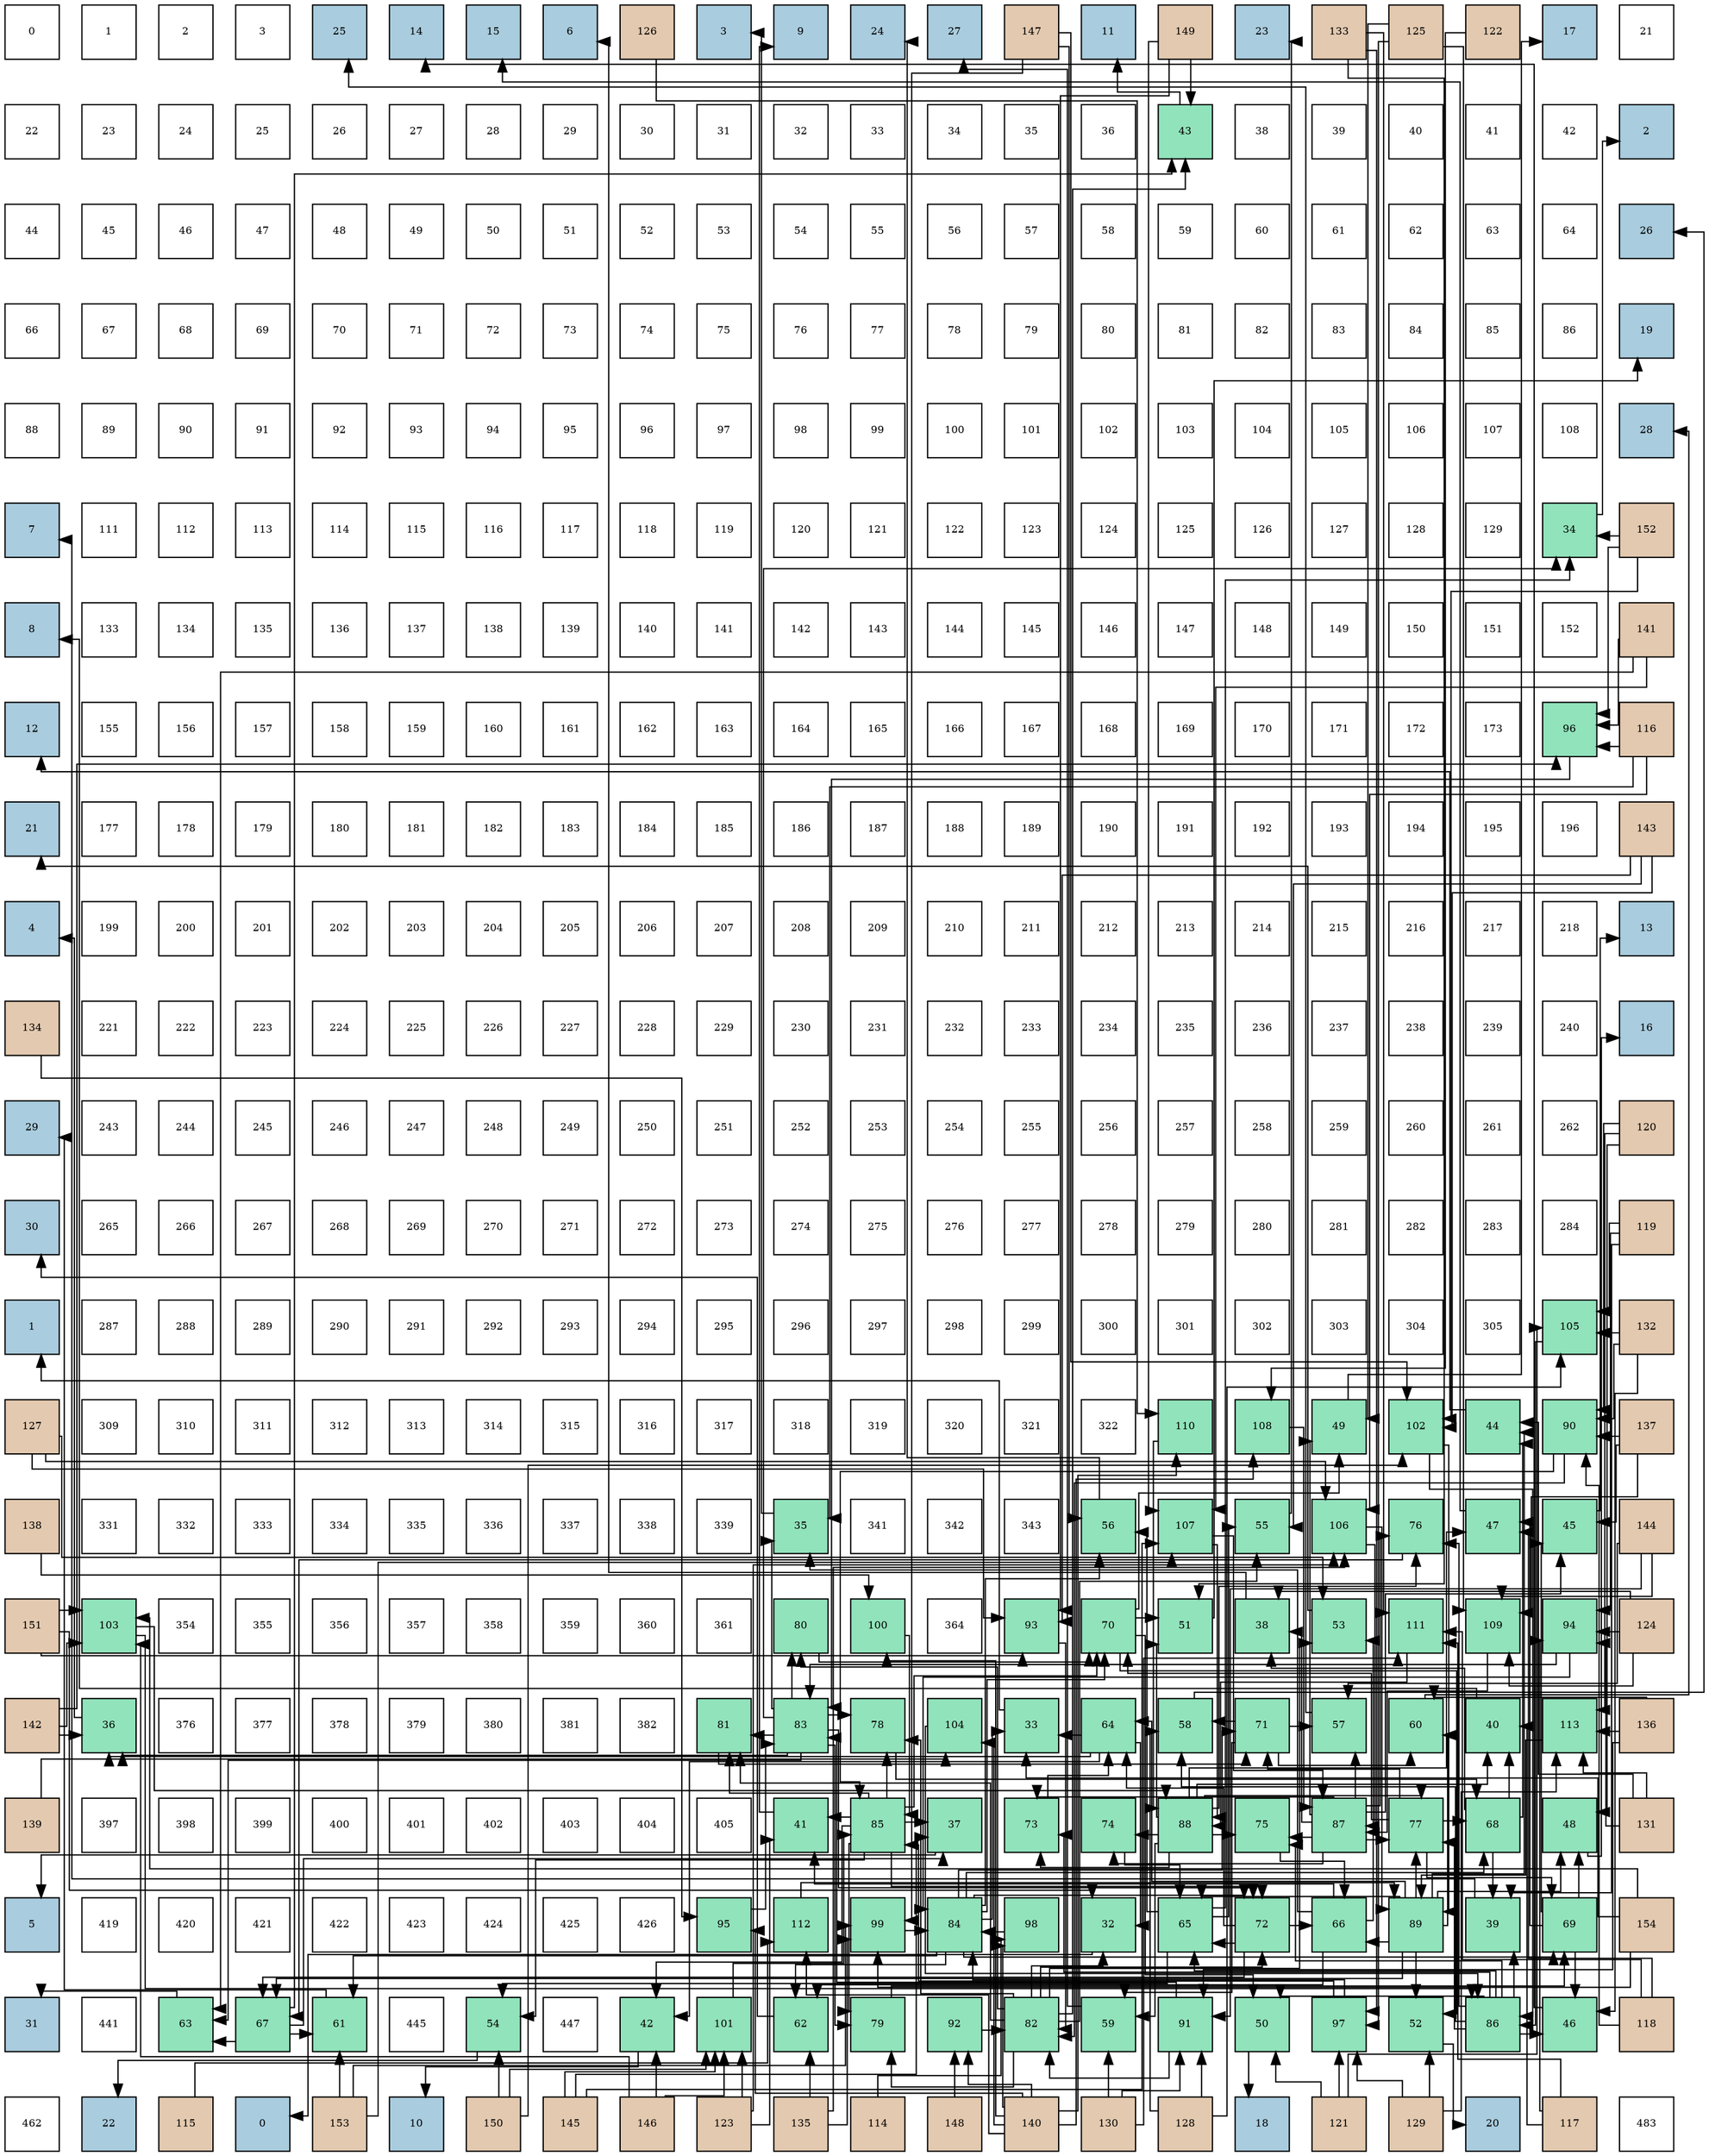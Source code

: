 digraph layout{
 rankdir=TB;
 splines=ortho;
 node [style=filled shape=square fixedsize=true width=0.6];
0[label="0", fontsize=8, fillcolor="#ffffff"];
1[label="1", fontsize=8, fillcolor="#ffffff"];
2[label="2", fontsize=8, fillcolor="#ffffff"];
3[label="3", fontsize=8, fillcolor="#ffffff"];
4[label="25", fontsize=8, fillcolor="#a9ccde"];
5[label="14", fontsize=8, fillcolor="#a9ccde"];
6[label="15", fontsize=8, fillcolor="#a9ccde"];
7[label="6", fontsize=8, fillcolor="#a9ccde"];
8[label="126", fontsize=8, fillcolor="#e3c9af"];
9[label="3", fontsize=8, fillcolor="#a9ccde"];
10[label="9", fontsize=8, fillcolor="#a9ccde"];
11[label="24", fontsize=8, fillcolor="#a9ccde"];
12[label="27", fontsize=8, fillcolor="#a9ccde"];
13[label="147", fontsize=8, fillcolor="#e3c9af"];
14[label="11", fontsize=8, fillcolor="#a9ccde"];
15[label="149", fontsize=8, fillcolor="#e3c9af"];
16[label="23", fontsize=8, fillcolor="#a9ccde"];
17[label="133", fontsize=8, fillcolor="#e3c9af"];
18[label="125", fontsize=8, fillcolor="#e3c9af"];
19[label="122", fontsize=8, fillcolor="#e3c9af"];
20[label="17", fontsize=8, fillcolor="#a9ccde"];
21[label="21", fontsize=8, fillcolor="#ffffff"];
22[label="22", fontsize=8, fillcolor="#ffffff"];
23[label="23", fontsize=8, fillcolor="#ffffff"];
24[label="24", fontsize=8, fillcolor="#ffffff"];
25[label="25", fontsize=8, fillcolor="#ffffff"];
26[label="26", fontsize=8, fillcolor="#ffffff"];
27[label="27", fontsize=8, fillcolor="#ffffff"];
28[label="28", fontsize=8, fillcolor="#ffffff"];
29[label="29", fontsize=8, fillcolor="#ffffff"];
30[label="30", fontsize=8, fillcolor="#ffffff"];
31[label="31", fontsize=8, fillcolor="#ffffff"];
32[label="32", fontsize=8, fillcolor="#ffffff"];
33[label="33", fontsize=8, fillcolor="#ffffff"];
34[label="34", fontsize=8, fillcolor="#ffffff"];
35[label="35", fontsize=8, fillcolor="#ffffff"];
36[label="36", fontsize=8, fillcolor="#ffffff"];
37[label="43", fontsize=8, fillcolor="#91e3bb"];
38[label="38", fontsize=8, fillcolor="#ffffff"];
39[label="39", fontsize=8, fillcolor="#ffffff"];
40[label="40", fontsize=8, fillcolor="#ffffff"];
41[label="41", fontsize=8, fillcolor="#ffffff"];
42[label="42", fontsize=8, fillcolor="#ffffff"];
43[label="2", fontsize=8, fillcolor="#a9ccde"];
44[label="44", fontsize=8, fillcolor="#ffffff"];
45[label="45", fontsize=8, fillcolor="#ffffff"];
46[label="46", fontsize=8, fillcolor="#ffffff"];
47[label="47", fontsize=8, fillcolor="#ffffff"];
48[label="48", fontsize=8, fillcolor="#ffffff"];
49[label="49", fontsize=8, fillcolor="#ffffff"];
50[label="50", fontsize=8, fillcolor="#ffffff"];
51[label="51", fontsize=8, fillcolor="#ffffff"];
52[label="52", fontsize=8, fillcolor="#ffffff"];
53[label="53", fontsize=8, fillcolor="#ffffff"];
54[label="54", fontsize=8, fillcolor="#ffffff"];
55[label="55", fontsize=8, fillcolor="#ffffff"];
56[label="56", fontsize=8, fillcolor="#ffffff"];
57[label="57", fontsize=8, fillcolor="#ffffff"];
58[label="58", fontsize=8, fillcolor="#ffffff"];
59[label="59", fontsize=8, fillcolor="#ffffff"];
60[label="60", fontsize=8, fillcolor="#ffffff"];
61[label="61", fontsize=8, fillcolor="#ffffff"];
62[label="62", fontsize=8, fillcolor="#ffffff"];
63[label="63", fontsize=8, fillcolor="#ffffff"];
64[label="64", fontsize=8, fillcolor="#ffffff"];
65[label="26", fontsize=8, fillcolor="#a9ccde"];
66[label="66", fontsize=8, fillcolor="#ffffff"];
67[label="67", fontsize=8, fillcolor="#ffffff"];
68[label="68", fontsize=8, fillcolor="#ffffff"];
69[label="69", fontsize=8, fillcolor="#ffffff"];
70[label="70", fontsize=8, fillcolor="#ffffff"];
71[label="71", fontsize=8, fillcolor="#ffffff"];
72[label="72", fontsize=8, fillcolor="#ffffff"];
73[label="73", fontsize=8, fillcolor="#ffffff"];
74[label="74", fontsize=8, fillcolor="#ffffff"];
75[label="75", fontsize=8, fillcolor="#ffffff"];
76[label="76", fontsize=8, fillcolor="#ffffff"];
77[label="77", fontsize=8, fillcolor="#ffffff"];
78[label="78", fontsize=8, fillcolor="#ffffff"];
79[label="79", fontsize=8, fillcolor="#ffffff"];
80[label="80", fontsize=8, fillcolor="#ffffff"];
81[label="81", fontsize=8, fillcolor="#ffffff"];
82[label="82", fontsize=8, fillcolor="#ffffff"];
83[label="83", fontsize=8, fillcolor="#ffffff"];
84[label="84", fontsize=8, fillcolor="#ffffff"];
85[label="85", fontsize=8, fillcolor="#ffffff"];
86[label="86", fontsize=8, fillcolor="#ffffff"];
87[label="19", fontsize=8, fillcolor="#a9ccde"];
88[label="88", fontsize=8, fillcolor="#ffffff"];
89[label="89", fontsize=8, fillcolor="#ffffff"];
90[label="90", fontsize=8, fillcolor="#ffffff"];
91[label="91", fontsize=8, fillcolor="#ffffff"];
92[label="92", fontsize=8, fillcolor="#ffffff"];
93[label="93", fontsize=8, fillcolor="#ffffff"];
94[label="94", fontsize=8, fillcolor="#ffffff"];
95[label="95", fontsize=8, fillcolor="#ffffff"];
96[label="96", fontsize=8, fillcolor="#ffffff"];
97[label="97", fontsize=8, fillcolor="#ffffff"];
98[label="98", fontsize=8, fillcolor="#ffffff"];
99[label="99", fontsize=8, fillcolor="#ffffff"];
100[label="100", fontsize=8, fillcolor="#ffffff"];
101[label="101", fontsize=8, fillcolor="#ffffff"];
102[label="102", fontsize=8, fillcolor="#ffffff"];
103[label="103", fontsize=8, fillcolor="#ffffff"];
104[label="104", fontsize=8, fillcolor="#ffffff"];
105[label="105", fontsize=8, fillcolor="#ffffff"];
106[label="106", fontsize=8, fillcolor="#ffffff"];
107[label="107", fontsize=8, fillcolor="#ffffff"];
108[label="108", fontsize=8, fillcolor="#ffffff"];
109[label="28", fontsize=8, fillcolor="#a9ccde"];
110[label="7", fontsize=8, fillcolor="#a9ccde"];
111[label="111", fontsize=8, fillcolor="#ffffff"];
112[label="112", fontsize=8, fillcolor="#ffffff"];
113[label="113", fontsize=8, fillcolor="#ffffff"];
114[label="114", fontsize=8, fillcolor="#ffffff"];
115[label="115", fontsize=8, fillcolor="#ffffff"];
116[label="116", fontsize=8, fillcolor="#ffffff"];
117[label="117", fontsize=8, fillcolor="#ffffff"];
118[label="118", fontsize=8, fillcolor="#ffffff"];
119[label="119", fontsize=8, fillcolor="#ffffff"];
120[label="120", fontsize=8, fillcolor="#ffffff"];
121[label="121", fontsize=8, fillcolor="#ffffff"];
122[label="122", fontsize=8, fillcolor="#ffffff"];
123[label="123", fontsize=8, fillcolor="#ffffff"];
124[label="124", fontsize=8, fillcolor="#ffffff"];
125[label="125", fontsize=8, fillcolor="#ffffff"];
126[label="126", fontsize=8, fillcolor="#ffffff"];
127[label="127", fontsize=8, fillcolor="#ffffff"];
128[label="128", fontsize=8, fillcolor="#ffffff"];
129[label="129", fontsize=8, fillcolor="#ffffff"];
130[label="34", fontsize=8, fillcolor="#91e3bb"];
131[label="152", fontsize=8, fillcolor="#e3c9af"];
132[label="8", fontsize=8, fillcolor="#a9ccde"];
133[label="133", fontsize=8, fillcolor="#ffffff"];
134[label="134", fontsize=8, fillcolor="#ffffff"];
135[label="135", fontsize=8, fillcolor="#ffffff"];
136[label="136", fontsize=8, fillcolor="#ffffff"];
137[label="137", fontsize=8, fillcolor="#ffffff"];
138[label="138", fontsize=8, fillcolor="#ffffff"];
139[label="139", fontsize=8, fillcolor="#ffffff"];
140[label="140", fontsize=8, fillcolor="#ffffff"];
141[label="141", fontsize=8, fillcolor="#ffffff"];
142[label="142", fontsize=8, fillcolor="#ffffff"];
143[label="143", fontsize=8, fillcolor="#ffffff"];
144[label="144", fontsize=8, fillcolor="#ffffff"];
145[label="145", fontsize=8, fillcolor="#ffffff"];
146[label="146", fontsize=8, fillcolor="#ffffff"];
147[label="147", fontsize=8, fillcolor="#ffffff"];
148[label="148", fontsize=8, fillcolor="#ffffff"];
149[label="149", fontsize=8, fillcolor="#ffffff"];
150[label="150", fontsize=8, fillcolor="#ffffff"];
151[label="151", fontsize=8, fillcolor="#ffffff"];
152[label="152", fontsize=8, fillcolor="#ffffff"];
153[label="141", fontsize=8, fillcolor="#e3c9af"];
154[label="12", fontsize=8, fillcolor="#a9ccde"];
155[label="155", fontsize=8, fillcolor="#ffffff"];
156[label="156", fontsize=8, fillcolor="#ffffff"];
157[label="157", fontsize=8, fillcolor="#ffffff"];
158[label="158", fontsize=8, fillcolor="#ffffff"];
159[label="159", fontsize=8, fillcolor="#ffffff"];
160[label="160", fontsize=8, fillcolor="#ffffff"];
161[label="161", fontsize=8, fillcolor="#ffffff"];
162[label="162", fontsize=8, fillcolor="#ffffff"];
163[label="163", fontsize=8, fillcolor="#ffffff"];
164[label="164", fontsize=8, fillcolor="#ffffff"];
165[label="165", fontsize=8, fillcolor="#ffffff"];
166[label="166", fontsize=8, fillcolor="#ffffff"];
167[label="167", fontsize=8, fillcolor="#ffffff"];
168[label="168", fontsize=8, fillcolor="#ffffff"];
169[label="169", fontsize=8, fillcolor="#ffffff"];
170[label="170", fontsize=8, fillcolor="#ffffff"];
171[label="171", fontsize=8, fillcolor="#ffffff"];
172[label="172", fontsize=8, fillcolor="#ffffff"];
173[label="173", fontsize=8, fillcolor="#ffffff"];
174[label="96", fontsize=8, fillcolor="#91e3bb"];
175[label="116", fontsize=8, fillcolor="#e3c9af"];
176[label="21", fontsize=8, fillcolor="#a9ccde"];
177[label="177", fontsize=8, fillcolor="#ffffff"];
178[label="178", fontsize=8, fillcolor="#ffffff"];
179[label="179", fontsize=8, fillcolor="#ffffff"];
180[label="180", fontsize=8, fillcolor="#ffffff"];
181[label="181", fontsize=8, fillcolor="#ffffff"];
182[label="182", fontsize=8, fillcolor="#ffffff"];
183[label="183", fontsize=8, fillcolor="#ffffff"];
184[label="184", fontsize=8, fillcolor="#ffffff"];
185[label="185", fontsize=8, fillcolor="#ffffff"];
186[label="186", fontsize=8, fillcolor="#ffffff"];
187[label="187", fontsize=8, fillcolor="#ffffff"];
188[label="188", fontsize=8, fillcolor="#ffffff"];
189[label="189", fontsize=8, fillcolor="#ffffff"];
190[label="190", fontsize=8, fillcolor="#ffffff"];
191[label="191", fontsize=8, fillcolor="#ffffff"];
192[label="192", fontsize=8, fillcolor="#ffffff"];
193[label="193", fontsize=8, fillcolor="#ffffff"];
194[label="194", fontsize=8, fillcolor="#ffffff"];
195[label="195", fontsize=8, fillcolor="#ffffff"];
196[label="196", fontsize=8, fillcolor="#ffffff"];
197[label="143", fontsize=8, fillcolor="#e3c9af"];
198[label="4", fontsize=8, fillcolor="#a9ccde"];
199[label="199", fontsize=8, fillcolor="#ffffff"];
200[label="200", fontsize=8, fillcolor="#ffffff"];
201[label="201", fontsize=8, fillcolor="#ffffff"];
202[label="202", fontsize=8, fillcolor="#ffffff"];
203[label="203", fontsize=8, fillcolor="#ffffff"];
204[label="204", fontsize=8, fillcolor="#ffffff"];
205[label="205", fontsize=8, fillcolor="#ffffff"];
206[label="206", fontsize=8, fillcolor="#ffffff"];
207[label="207", fontsize=8, fillcolor="#ffffff"];
208[label="208", fontsize=8, fillcolor="#ffffff"];
209[label="209", fontsize=8, fillcolor="#ffffff"];
210[label="210", fontsize=8, fillcolor="#ffffff"];
211[label="211", fontsize=8, fillcolor="#ffffff"];
212[label="212", fontsize=8, fillcolor="#ffffff"];
213[label="213", fontsize=8, fillcolor="#ffffff"];
214[label="214", fontsize=8, fillcolor="#ffffff"];
215[label="215", fontsize=8, fillcolor="#ffffff"];
216[label="216", fontsize=8, fillcolor="#ffffff"];
217[label="217", fontsize=8, fillcolor="#ffffff"];
218[label="218", fontsize=8, fillcolor="#ffffff"];
219[label="13", fontsize=8, fillcolor="#a9ccde"];
220[label="134", fontsize=8, fillcolor="#e3c9af"];
221[label="221", fontsize=8, fillcolor="#ffffff"];
222[label="222", fontsize=8, fillcolor="#ffffff"];
223[label="223", fontsize=8, fillcolor="#ffffff"];
224[label="224", fontsize=8, fillcolor="#ffffff"];
225[label="225", fontsize=8, fillcolor="#ffffff"];
226[label="226", fontsize=8, fillcolor="#ffffff"];
227[label="227", fontsize=8, fillcolor="#ffffff"];
228[label="228", fontsize=8, fillcolor="#ffffff"];
229[label="229", fontsize=8, fillcolor="#ffffff"];
230[label="230", fontsize=8, fillcolor="#ffffff"];
231[label="231", fontsize=8, fillcolor="#ffffff"];
232[label="232", fontsize=8, fillcolor="#ffffff"];
233[label="233", fontsize=8, fillcolor="#ffffff"];
234[label="234", fontsize=8, fillcolor="#ffffff"];
235[label="235", fontsize=8, fillcolor="#ffffff"];
236[label="236", fontsize=8, fillcolor="#ffffff"];
237[label="237", fontsize=8, fillcolor="#ffffff"];
238[label="238", fontsize=8, fillcolor="#ffffff"];
239[label="239", fontsize=8, fillcolor="#ffffff"];
240[label="240", fontsize=8, fillcolor="#ffffff"];
241[label="16", fontsize=8, fillcolor="#a9ccde"];
242[label="29", fontsize=8, fillcolor="#a9ccde"];
243[label="243", fontsize=8, fillcolor="#ffffff"];
244[label="244", fontsize=8, fillcolor="#ffffff"];
245[label="245", fontsize=8, fillcolor="#ffffff"];
246[label="246", fontsize=8, fillcolor="#ffffff"];
247[label="247", fontsize=8, fillcolor="#ffffff"];
248[label="248", fontsize=8, fillcolor="#ffffff"];
249[label="249", fontsize=8, fillcolor="#ffffff"];
250[label="250", fontsize=8, fillcolor="#ffffff"];
251[label="251", fontsize=8, fillcolor="#ffffff"];
252[label="252", fontsize=8, fillcolor="#ffffff"];
253[label="253", fontsize=8, fillcolor="#ffffff"];
254[label="254", fontsize=8, fillcolor="#ffffff"];
255[label="255", fontsize=8, fillcolor="#ffffff"];
256[label="256", fontsize=8, fillcolor="#ffffff"];
257[label="257", fontsize=8, fillcolor="#ffffff"];
258[label="258", fontsize=8, fillcolor="#ffffff"];
259[label="259", fontsize=8, fillcolor="#ffffff"];
260[label="260", fontsize=8, fillcolor="#ffffff"];
261[label="261", fontsize=8, fillcolor="#ffffff"];
262[label="262", fontsize=8, fillcolor="#ffffff"];
263[label="120", fontsize=8, fillcolor="#e3c9af"];
264[label="30", fontsize=8, fillcolor="#a9ccde"];
265[label="265", fontsize=8, fillcolor="#ffffff"];
266[label="266", fontsize=8, fillcolor="#ffffff"];
267[label="267", fontsize=8, fillcolor="#ffffff"];
268[label="268", fontsize=8, fillcolor="#ffffff"];
269[label="269", fontsize=8, fillcolor="#ffffff"];
270[label="270", fontsize=8, fillcolor="#ffffff"];
271[label="271", fontsize=8, fillcolor="#ffffff"];
272[label="272", fontsize=8, fillcolor="#ffffff"];
273[label="273", fontsize=8, fillcolor="#ffffff"];
274[label="274", fontsize=8, fillcolor="#ffffff"];
275[label="275", fontsize=8, fillcolor="#ffffff"];
276[label="276", fontsize=8, fillcolor="#ffffff"];
277[label="277", fontsize=8, fillcolor="#ffffff"];
278[label="278", fontsize=8, fillcolor="#ffffff"];
279[label="279", fontsize=8, fillcolor="#ffffff"];
280[label="280", fontsize=8, fillcolor="#ffffff"];
281[label="281", fontsize=8, fillcolor="#ffffff"];
282[label="282", fontsize=8, fillcolor="#ffffff"];
283[label="283", fontsize=8, fillcolor="#ffffff"];
284[label="284", fontsize=8, fillcolor="#ffffff"];
285[label="119", fontsize=8, fillcolor="#e3c9af"];
286[label="1", fontsize=8, fillcolor="#a9ccde"];
287[label="287", fontsize=8, fillcolor="#ffffff"];
288[label="288", fontsize=8, fillcolor="#ffffff"];
289[label="289", fontsize=8, fillcolor="#ffffff"];
290[label="290", fontsize=8, fillcolor="#ffffff"];
291[label="291", fontsize=8, fillcolor="#ffffff"];
292[label="292", fontsize=8, fillcolor="#ffffff"];
293[label="293", fontsize=8, fillcolor="#ffffff"];
294[label="294", fontsize=8, fillcolor="#ffffff"];
295[label="295", fontsize=8, fillcolor="#ffffff"];
296[label="296", fontsize=8, fillcolor="#ffffff"];
297[label="297", fontsize=8, fillcolor="#ffffff"];
298[label="298", fontsize=8, fillcolor="#ffffff"];
299[label="299", fontsize=8, fillcolor="#ffffff"];
300[label="300", fontsize=8, fillcolor="#ffffff"];
301[label="301", fontsize=8, fillcolor="#ffffff"];
302[label="302", fontsize=8, fillcolor="#ffffff"];
303[label="303", fontsize=8, fillcolor="#ffffff"];
304[label="304", fontsize=8, fillcolor="#ffffff"];
305[label="305", fontsize=8, fillcolor="#ffffff"];
306[label="105", fontsize=8, fillcolor="#91e3bb"];
307[label="132", fontsize=8, fillcolor="#e3c9af"];
308[label="127", fontsize=8, fillcolor="#e3c9af"];
309[label="309", fontsize=8, fillcolor="#ffffff"];
310[label="310", fontsize=8, fillcolor="#ffffff"];
311[label="311", fontsize=8, fillcolor="#ffffff"];
312[label="312", fontsize=8, fillcolor="#ffffff"];
313[label="313", fontsize=8, fillcolor="#ffffff"];
314[label="314", fontsize=8, fillcolor="#ffffff"];
315[label="315", fontsize=8, fillcolor="#ffffff"];
316[label="316", fontsize=8, fillcolor="#ffffff"];
317[label="317", fontsize=8, fillcolor="#ffffff"];
318[label="318", fontsize=8, fillcolor="#ffffff"];
319[label="319", fontsize=8, fillcolor="#ffffff"];
320[label="320", fontsize=8, fillcolor="#ffffff"];
321[label="321", fontsize=8, fillcolor="#ffffff"];
322[label="322", fontsize=8, fillcolor="#ffffff"];
323[label="110", fontsize=8, fillcolor="#91e3bb"];
324[label="108", fontsize=8, fillcolor="#91e3bb"];
325[label="49", fontsize=8, fillcolor="#91e3bb"];
326[label="102", fontsize=8, fillcolor="#91e3bb"];
327[label="44", fontsize=8, fillcolor="#91e3bb"];
328[label="90", fontsize=8, fillcolor="#91e3bb"];
329[label="137", fontsize=8, fillcolor="#e3c9af"];
330[label="138", fontsize=8, fillcolor="#e3c9af"];
331[label="331", fontsize=8, fillcolor="#ffffff"];
332[label="332", fontsize=8, fillcolor="#ffffff"];
333[label="333", fontsize=8, fillcolor="#ffffff"];
334[label="334", fontsize=8, fillcolor="#ffffff"];
335[label="335", fontsize=8, fillcolor="#ffffff"];
336[label="336", fontsize=8, fillcolor="#ffffff"];
337[label="337", fontsize=8, fillcolor="#ffffff"];
338[label="338", fontsize=8, fillcolor="#ffffff"];
339[label="339", fontsize=8, fillcolor="#ffffff"];
340[label="35", fontsize=8, fillcolor="#91e3bb"];
341[label="341", fontsize=8, fillcolor="#ffffff"];
342[label="342", fontsize=8, fillcolor="#ffffff"];
343[label="343", fontsize=8, fillcolor="#ffffff"];
344[label="56", fontsize=8, fillcolor="#91e3bb"];
345[label="107", fontsize=8, fillcolor="#91e3bb"];
346[label="55", fontsize=8, fillcolor="#91e3bb"];
347[label="106", fontsize=8, fillcolor="#91e3bb"];
348[label="76", fontsize=8, fillcolor="#91e3bb"];
349[label="47", fontsize=8, fillcolor="#91e3bb"];
350[label="45", fontsize=8, fillcolor="#91e3bb"];
351[label="144", fontsize=8, fillcolor="#e3c9af"];
352[label="151", fontsize=8, fillcolor="#e3c9af"];
353[label="103", fontsize=8, fillcolor="#91e3bb"];
354[label="354", fontsize=8, fillcolor="#ffffff"];
355[label="355", fontsize=8, fillcolor="#ffffff"];
356[label="356", fontsize=8, fillcolor="#ffffff"];
357[label="357", fontsize=8, fillcolor="#ffffff"];
358[label="358", fontsize=8, fillcolor="#ffffff"];
359[label="359", fontsize=8, fillcolor="#ffffff"];
360[label="360", fontsize=8, fillcolor="#ffffff"];
361[label="361", fontsize=8, fillcolor="#ffffff"];
362[label="80", fontsize=8, fillcolor="#91e3bb"];
363[label="100", fontsize=8, fillcolor="#91e3bb"];
364[label="364", fontsize=8, fillcolor="#ffffff"];
365[label="93", fontsize=8, fillcolor="#91e3bb"];
366[label="70", fontsize=8, fillcolor="#91e3bb"];
367[label="51", fontsize=8, fillcolor="#91e3bb"];
368[label="38", fontsize=8, fillcolor="#91e3bb"];
369[label="53", fontsize=8, fillcolor="#91e3bb"];
370[label="111", fontsize=8, fillcolor="#91e3bb"];
371[label="109", fontsize=8, fillcolor="#91e3bb"];
372[label="94", fontsize=8, fillcolor="#91e3bb"];
373[label="124", fontsize=8, fillcolor="#e3c9af"];
374[label="142", fontsize=8, fillcolor="#e3c9af"];
375[label="36", fontsize=8, fillcolor="#91e3bb"];
376[label="376", fontsize=8, fillcolor="#ffffff"];
377[label="377", fontsize=8, fillcolor="#ffffff"];
378[label="378", fontsize=8, fillcolor="#ffffff"];
379[label="379", fontsize=8, fillcolor="#ffffff"];
380[label="380", fontsize=8, fillcolor="#ffffff"];
381[label="381", fontsize=8, fillcolor="#ffffff"];
382[label="382", fontsize=8, fillcolor="#ffffff"];
383[label="81", fontsize=8, fillcolor="#91e3bb"];
384[label="83", fontsize=8, fillcolor="#91e3bb"];
385[label="78", fontsize=8, fillcolor="#91e3bb"];
386[label="104", fontsize=8, fillcolor="#91e3bb"];
387[label="33", fontsize=8, fillcolor="#91e3bb"];
388[label="64", fontsize=8, fillcolor="#91e3bb"];
389[label="58", fontsize=8, fillcolor="#91e3bb"];
390[label="71", fontsize=8, fillcolor="#91e3bb"];
391[label="57", fontsize=8, fillcolor="#91e3bb"];
392[label="60", fontsize=8, fillcolor="#91e3bb"];
393[label="40", fontsize=8, fillcolor="#91e3bb"];
394[label="113", fontsize=8, fillcolor="#91e3bb"];
395[label="136", fontsize=8, fillcolor="#e3c9af"];
396[label="139", fontsize=8, fillcolor="#e3c9af"];
397[label="397", fontsize=8, fillcolor="#ffffff"];
398[label="398", fontsize=8, fillcolor="#ffffff"];
399[label="399", fontsize=8, fillcolor="#ffffff"];
400[label="400", fontsize=8, fillcolor="#ffffff"];
401[label="401", fontsize=8, fillcolor="#ffffff"];
402[label="402", fontsize=8, fillcolor="#ffffff"];
403[label="403", fontsize=8, fillcolor="#ffffff"];
404[label="404", fontsize=8, fillcolor="#ffffff"];
405[label="405", fontsize=8, fillcolor="#ffffff"];
406[label="41", fontsize=8, fillcolor="#91e3bb"];
407[label="85", fontsize=8, fillcolor="#91e3bb"];
408[label="37", fontsize=8, fillcolor="#91e3bb"];
409[label="73", fontsize=8, fillcolor="#91e3bb"];
410[label="74", fontsize=8, fillcolor="#91e3bb"];
411[label="88", fontsize=8, fillcolor="#91e3bb"];
412[label="75", fontsize=8, fillcolor="#91e3bb"];
413[label="87", fontsize=8, fillcolor="#91e3bb"];
414[label="77", fontsize=8, fillcolor="#91e3bb"];
415[label="68", fontsize=8, fillcolor="#91e3bb"];
416[label="48", fontsize=8, fillcolor="#91e3bb"];
417[label="131", fontsize=8, fillcolor="#e3c9af"];
418[label="5", fontsize=8, fillcolor="#a9ccde"];
419[label="419", fontsize=8, fillcolor="#ffffff"];
420[label="420", fontsize=8, fillcolor="#ffffff"];
421[label="421", fontsize=8, fillcolor="#ffffff"];
422[label="422", fontsize=8, fillcolor="#ffffff"];
423[label="423", fontsize=8, fillcolor="#ffffff"];
424[label="424", fontsize=8, fillcolor="#ffffff"];
425[label="425", fontsize=8, fillcolor="#ffffff"];
426[label="426", fontsize=8, fillcolor="#ffffff"];
427[label="95", fontsize=8, fillcolor="#91e3bb"];
428[label="112", fontsize=8, fillcolor="#91e3bb"];
429[label="99", fontsize=8, fillcolor="#91e3bb"];
430[label="84", fontsize=8, fillcolor="#91e3bb"];
431[label="98", fontsize=8, fillcolor="#91e3bb"];
432[label="32", fontsize=8, fillcolor="#91e3bb"];
433[label="65", fontsize=8, fillcolor="#91e3bb"];
434[label="72", fontsize=8, fillcolor="#91e3bb"];
435[label="66", fontsize=8, fillcolor="#91e3bb"];
436[label="89", fontsize=8, fillcolor="#91e3bb"];
437[label="39", fontsize=8, fillcolor="#91e3bb"];
438[label="69", fontsize=8, fillcolor="#91e3bb"];
439[label="154", fontsize=8, fillcolor="#e3c9af"];
440[label="31", fontsize=8, fillcolor="#a9ccde"];
441[label="441", fontsize=8, fillcolor="#ffffff"];
442[label="63", fontsize=8, fillcolor="#91e3bb"];
443[label="67", fontsize=8, fillcolor="#91e3bb"];
444[label="61", fontsize=8, fillcolor="#91e3bb"];
445[label="445", fontsize=8, fillcolor="#ffffff"];
446[label="54", fontsize=8, fillcolor="#91e3bb"];
447[label="447", fontsize=8, fillcolor="#ffffff"];
448[label="42", fontsize=8, fillcolor="#91e3bb"];
449[label="101", fontsize=8, fillcolor="#91e3bb"];
450[label="62", fontsize=8, fillcolor="#91e3bb"];
451[label="79", fontsize=8, fillcolor="#91e3bb"];
452[label="92", fontsize=8, fillcolor="#91e3bb"];
453[label="82", fontsize=8, fillcolor="#91e3bb"];
454[label="59", fontsize=8, fillcolor="#91e3bb"];
455[label="91", fontsize=8, fillcolor="#91e3bb"];
456[label="50", fontsize=8, fillcolor="#91e3bb"];
457[label="97", fontsize=8, fillcolor="#91e3bb"];
458[label="52", fontsize=8, fillcolor="#91e3bb"];
459[label="86", fontsize=8, fillcolor="#91e3bb"];
460[label="46", fontsize=8, fillcolor="#91e3bb"];
461[label="118", fontsize=8, fillcolor="#e3c9af"];
462[label="462", fontsize=8, fillcolor="#ffffff"];
463[label="22", fontsize=8, fillcolor="#a9ccde"];
464[label="115", fontsize=8, fillcolor="#e3c9af"];
465[label="0", fontsize=8, fillcolor="#a9ccde"];
466[label="153", fontsize=8, fillcolor="#e3c9af"];
467[label="10", fontsize=8, fillcolor="#a9ccde"];
468[label="150", fontsize=8, fillcolor="#e3c9af"];
469[label="145", fontsize=8, fillcolor="#e3c9af"];
470[label="146", fontsize=8, fillcolor="#e3c9af"];
471[label="123", fontsize=8, fillcolor="#e3c9af"];
472[label="135", fontsize=8, fillcolor="#e3c9af"];
473[label="114", fontsize=8, fillcolor="#e3c9af"];
474[label="148", fontsize=8, fillcolor="#e3c9af"];
475[label="140", fontsize=8, fillcolor="#e3c9af"];
476[label="130", fontsize=8, fillcolor="#e3c9af"];
477[label="128", fontsize=8, fillcolor="#e3c9af"];
478[label="18", fontsize=8, fillcolor="#a9ccde"];
479[label="121", fontsize=8, fillcolor="#e3c9af"];
480[label="129", fontsize=8, fillcolor="#e3c9af"];
481[label="20", fontsize=8, fillcolor="#a9ccde"];
482[label="117", fontsize=8, fillcolor="#e3c9af"];
483[label="483", fontsize=8, fillcolor="#ffffff"];
edge [constraint=false, style=vis];432 -> 465;
387 -> 286;
130 -> 43;
340 -> 9;
375 -> 198;
408 -> 418;
368 -> 7;
437 -> 110;
393 -> 132;
406 -> 10;
448 -> 467;
37 -> 14;
327 -> 154;
350 -> 219;
460 -> 5;
349 -> 6;
416 -> 241;
325 -> 20;
456 -> 478;
367 -> 87;
458 -> 481;
369 -> 176;
446 -> 463;
346 -> 16;
344 -> 11;
391 -> 4;
389 -> 65;
454 -> 12;
392 -> 109;
444 -> 242;
450 -> 264;
442 -> 440;
388 -> 432;
388 -> 387;
388 -> 375;
388 -> 448;
433 -> 130;
433 -> 446;
433 -> 346;
433 -> 344;
435 -> 340;
435 -> 406;
435 -> 369;
435 -> 450;
443 -> 408;
443 -> 37;
443 -> 444;
443 -> 442;
415 -> 368;
415 -> 437;
415 -> 393;
415 -> 327;
438 -> 350;
438 -> 460;
438 -> 349;
438 -> 416;
366 -> 325;
366 -> 456;
366 -> 367;
366 -> 458;
390 -> 391;
390 -> 389;
390 -> 454;
390 -> 392;
434 -> 388;
434 -> 433;
434 -> 435;
434 -> 443;
409 -> 388;
410 -> 433;
412 -> 435;
348 -> 443;
414 -> 415;
414 -> 438;
414 -> 366;
414 -> 390;
385 -> 415;
451 -> 438;
362 -> 366;
383 -> 390;
453 -> 432;
453 -> 37;
453 -> 369;
453 -> 346;
453 -> 434;
453 -> 385;
453 -> 451;
453 -> 362;
453 -> 383;
384 -> 130;
384 -> 340;
384 -> 375;
384 -> 442;
384 -> 434;
384 -> 385;
384 -> 451;
384 -> 362;
384 -> 383;
430 -> 387;
430 -> 344;
430 -> 444;
430 -> 450;
430 -> 415;
430 -> 438;
430 -> 366;
430 -> 390;
430 -> 434;
407 -> 408;
407 -> 406;
407 -> 448;
407 -> 446;
407 -> 366;
407 -> 434;
407 -> 385;
407 -> 451;
407 -> 383;
459 -> 437;
459 -> 460;
459 -> 456;
459 -> 389;
459 -> 433;
459 -> 409;
459 -> 412;
459 -> 348;
459 -> 414;
413 -> 368;
413 -> 350;
413 -> 325;
413 -> 391;
413 -> 409;
413 -> 410;
413 -> 412;
413 -> 348;
413 -> 414;
411 -> 393;
411 -> 349;
411 -> 367;
411 -> 454;
411 -> 409;
411 -> 410;
411 -> 412;
411 -> 348;
411 -> 414;
436 -> 327;
436 -> 416;
436 -> 458;
436 -> 392;
436 -> 388;
436 -> 433;
436 -> 435;
436 -> 443;
436 -> 414;
328 -> 453;
328 -> 407;
455 -> 453;
455 -> 384;
452 -> 453;
365 -> 453;
372 -> 384;
372 -> 430;
427 -> 384;
174 -> 384;
457 -> 430;
457 -> 407;
431 -> 430;
429 -> 430;
363 -> 407;
449 -> 407;
326 -> 459;
326 -> 436;
353 -> 459;
353 -> 411;
386 -> 459;
306 -> 459;
347 -> 413;
347 -> 436;
345 -> 413;
345 -> 411;
324 -> 413;
371 -> 413;
323 -> 411;
370 -> 411;
428 -> 436;
394 -> 436;
473 -> 431;
464 -> 428;
175 -> 340;
175 -> 174;
175 -> 347;
482 -> 393;
482 -> 372;
482 -> 370;
461 -> 349;
461 -> 328;
461 -> 370;
285 -> 437;
285 -> 372;
285 -> 306;
263 -> 416;
263 -> 328;
263 -> 394;
479 -> 456;
479 -> 457;
479 -> 306;
19 -> 324;
471 -> 406;
471 -> 449;
471 -> 347;
373 -> 368;
373 -> 372;
373 -> 371;
18 -> 325;
18 -> 457;
18 -> 371;
8 -> 323;
308 -> 369;
308 -> 365;
308 -> 347;
477 -> 389;
477 -> 455;
477 -> 306;
480 -> 458;
480 -> 457;
480 -> 394;
476 -> 454;
476 -> 455;
476 -> 370;
417 -> 327;
417 -> 372;
417 -> 394;
307 -> 460;
307 -> 328;
307 -> 306;
17 -> 367;
17 -> 457;
17 -> 370;
220 -> 427;
472 -> 450;
472 -> 429;
472 -> 347;
395 -> 392;
395 -> 455;
395 -> 394;
329 -> 350;
329 -> 328;
329 -> 371;
330 -> 363;
396 -> 386;
475 -> 452;
475 -> 427;
475 -> 431;
475 -> 363;
475 -> 386;
475 -> 324;
475 -> 323;
475 -> 428;
153 -> 442;
153 -> 174;
153 -> 345;
374 -> 375;
374 -> 174;
374 -> 353;
197 -> 346;
197 -> 365;
197 -> 326;
351 -> 391;
351 -> 455;
351 -> 371;
469 -> 408;
469 -> 449;
469 -> 345;
470 -> 448;
470 -> 449;
470 -> 353;
13 -> 344;
13 -> 429;
13 -> 326;
474 -> 452;
15 -> 37;
15 -> 365;
15 -> 345;
468 -> 446;
468 -> 449;
468 -> 326;
352 -> 432;
352 -> 365;
352 -> 353;
131 -> 130;
131 -> 174;
131 -> 326;
466 -> 444;
466 -> 429;
466 -> 345;
439 -> 387;
439 -> 429;
439 -> 353;
edge [constraint=true, style=invis];
0 -> 22 -> 44 -> 66 -> 88 -> 110 -> 132 -> 154 -> 176 -> 198 -> 220 -> 242 -> 264 -> 286 -> 308 -> 330 -> 352 -> 374 -> 396 -> 418 -> 440 -> 462;
1 -> 23 -> 45 -> 67 -> 89 -> 111 -> 133 -> 155 -> 177 -> 199 -> 221 -> 243 -> 265 -> 287 -> 309 -> 331 -> 353 -> 375 -> 397 -> 419 -> 441 -> 463;
2 -> 24 -> 46 -> 68 -> 90 -> 112 -> 134 -> 156 -> 178 -> 200 -> 222 -> 244 -> 266 -> 288 -> 310 -> 332 -> 354 -> 376 -> 398 -> 420 -> 442 -> 464;
3 -> 25 -> 47 -> 69 -> 91 -> 113 -> 135 -> 157 -> 179 -> 201 -> 223 -> 245 -> 267 -> 289 -> 311 -> 333 -> 355 -> 377 -> 399 -> 421 -> 443 -> 465;
4 -> 26 -> 48 -> 70 -> 92 -> 114 -> 136 -> 158 -> 180 -> 202 -> 224 -> 246 -> 268 -> 290 -> 312 -> 334 -> 356 -> 378 -> 400 -> 422 -> 444 -> 466;
5 -> 27 -> 49 -> 71 -> 93 -> 115 -> 137 -> 159 -> 181 -> 203 -> 225 -> 247 -> 269 -> 291 -> 313 -> 335 -> 357 -> 379 -> 401 -> 423 -> 445 -> 467;
6 -> 28 -> 50 -> 72 -> 94 -> 116 -> 138 -> 160 -> 182 -> 204 -> 226 -> 248 -> 270 -> 292 -> 314 -> 336 -> 358 -> 380 -> 402 -> 424 -> 446 -> 468;
7 -> 29 -> 51 -> 73 -> 95 -> 117 -> 139 -> 161 -> 183 -> 205 -> 227 -> 249 -> 271 -> 293 -> 315 -> 337 -> 359 -> 381 -> 403 -> 425 -> 447 -> 469;
8 -> 30 -> 52 -> 74 -> 96 -> 118 -> 140 -> 162 -> 184 -> 206 -> 228 -> 250 -> 272 -> 294 -> 316 -> 338 -> 360 -> 382 -> 404 -> 426 -> 448 -> 470;
9 -> 31 -> 53 -> 75 -> 97 -> 119 -> 141 -> 163 -> 185 -> 207 -> 229 -> 251 -> 273 -> 295 -> 317 -> 339 -> 361 -> 383 -> 405 -> 427 -> 449 -> 471;
10 -> 32 -> 54 -> 76 -> 98 -> 120 -> 142 -> 164 -> 186 -> 208 -> 230 -> 252 -> 274 -> 296 -> 318 -> 340 -> 362 -> 384 -> 406 -> 428 -> 450 -> 472;
11 -> 33 -> 55 -> 77 -> 99 -> 121 -> 143 -> 165 -> 187 -> 209 -> 231 -> 253 -> 275 -> 297 -> 319 -> 341 -> 363 -> 385 -> 407 -> 429 -> 451 -> 473;
12 -> 34 -> 56 -> 78 -> 100 -> 122 -> 144 -> 166 -> 188 -> 210 -> 232 -> 254 -> 276 -> 298 -> 320 -> 342 -> 364 -> 386 -> 408 -> 430 -> 452 -> 474;
13 -> 35 -> 57 -> 79 -> 101 -> 123 -> 145 -> 167 -> 189 -> 211 -> 233 -> 255 -> 277 -> 299 -> 321 -> 343 -> 365 -> 387 -> 409 -> 431 -> 453 -> 475;
14 -> 36 -> 58 -> 80 -> 102 -> 124 -> 146 -> 168 -> 190 -> 212 -> 234 -> 256 -> 278 -> 300 -> 322 -> 344 -> 366 -> 388 -> 410 -> 432 -> 454 -> 476;
15 -> 37 -> 59 -> 81 -> 103 -> 125 -> 147 -> 169 -> 191 -> 213 -> 235 -> 257 -> 279 -> 301 -> 323 -> 345 -> 367 -> 389 -> 411 -> 433 -> 455 -> 477;
16 -> 38 -> 60 -> 82 -> 104 -> 126 -> 148 -> 170 -> 192 -> 214 -> 236 -> 258 -> 280 -> 302 -> 324 -> 346 -> 368 -> 390 -> 412 -> 434 -> 456 -> 478;
17 -> 39 -> 61 -> 83 -> 105 -> 127 -> 149 -> 171 -> 193 -> 215 -> 237 -> 259 -> 281 -> 303 -> 325 -> 347 -> 369 -> 391 -> 413 -> 435 -> 457 -> 479;
18 -> 40 -> 62 -> 84 -> 106 -> 128 -> 150 -> 172 -> 194 -> 216 -> 238 -> 260 -> 282 -> 304 -> 326 -> 348 -> 370 -> 392 -> 414 -> 436 -> 458 -> 480;
19 -> 41 -> 63 -> 85 -> 107 -> 129 -> 151 -> 173 -> 195 -> 217 -> 239 -> 261 -> 283 -> 305 -> 327 -> 349 -> 371 -> 393 -> 415 -> 437 -> 459 -> 481;
20 -> 42 -> 64 -> 86 -> 108 -> 130 -> 152 -> 174 -> 196 -> 218 -> 240 -> 262 -> 284 -> 306 -> 328 -> 350 -> 372 -> 394 -> 416 -> 438 -> 460 -> 482;
21 -> 43 -> 65 -> 87 -> 109 -> 131 -> 153 -> 175 -> 197 -> 219 -> 241 -> 263 -> 285 -> 307 -> 329 -> 351 -> 373 -> 395 -> 417 -> 439 -> 461 -> 483;
rank = same {0 -> 1 -> 2 -> 3 -> 4 -> 5 -> 6 -> 7 -> 8 -> 9 -> 10 -> 11 -> 12 -> 13 -> 14 -> 15 -> 16 -> 17 -> 18 -> 19 -> 20 -> 21};
rank = same {22 -> 23 -> 24 -> 25 -> 26 -> 27 -> 28 -> 29 -> 30 -> 31 -> 32 -> 33 -> 34 -> 35 -> 36 -> 37 -> 38 -> 39 -> 40 -> 41 -> 42 -> 43};
rank = same {44 -> 45 -> 46 -> 47 -> 48 -> 49 -> 50 -> 51 -> 52 -> 53 -> 54 -> 55 -> 56 -> 57 -> 58 -> 59 -> 60 -> 61 -> 62 -> 63 -> 64 -> 65};
rank = same {66 -> 67 -> 68 -> 69 -> 70 -> 71 -> 72 -> 73 -> 74 -> 75 -> 76 -> 77 -> 78 -> 79 -> 80 -> 81 -> 82 -> 83 -> 84 -> 85 -> 86 -> 87};
rank = same {88 -> 89 -> 90 -> 91 -> 92 -> 93 -> 94 -> 95 -> 96 -> 97 -> 98 -> 99 -> 100 -> 101 -> 102 -> 103 -> 104 -> 105 -> 106 -> 107 -> 108 -> 109};
rank = same {110 -> 111 -> 112 -> 113 -> 114 -> 115 -> 116 -> 117 -> 118 -> 119 -> 120 -> 121 -> 122 -> 123 -> 124 -> 125 -> 126 -> 127 -> 128 -> 129 -> 130 -> 131};
rank = same {132 -> 133 -> 134 -> 135 -> 136 -> 137 -> 138 -> 139 -> 140 -> 141 -> 142 -> 143 -> 144 -> 145 -> 146 -> 147 -> 148 -> 149 -> 150 -> 151 -> 152 -> 153};
rank = same {154 -> 155 -> 156 -> 157 -> 158 -> 159 -> 160 -> 161 -> 162 -> 163 -> 164 -> 165 -> 166 -> 167 -> 168 -> 169 -> 170 -> 171 -> 172 -> 173 -> 174 -> 175};
rank = same {176 -> 177 -> 178 -> 179 -> 180 -> 181 -> 182 -> 183 -> 184 -> 185 -> 186 -> 187 -> 188 -> 189 -> 190 -> 191 -> 192 -> 193 -> 194 -> 195 -> 196 -> 197};
rank = same {198 -> 199 -> 200 -> 201 -> 202 -> 203 -> 204 -> 205 -> 206 -> 207 -> 208 -> 209 -> 210 -> 211 -> 212 -> 213 -> 214 -> 215 -> 216 -> 217 -> 218 -> 219};
rank = same {220 -> 221 -> 222 -> 223 -> 224 -> 225 -> 226 -> 227 -> 228 -> 229 -> 230 -> 231 -> 232 -> 233 -> 234 -> 235 -> 236 -> 237 -> 238 -> 239 -> 240 -> 241};
rank = same {242 -> 243 -> 244 -> 245 -> 246 -> 247 -> 248 -> 249 -> 250 -> 251 -> 252 -> 253 -> 254 -> 255 -> 256 -> 257 -> 258 -> 259 -> 260 -> 261 -> 262 -> 263};
rank = same {264 -> 265 -> 266 -> 267 -> 268 -> 269 -> 270 -> 271 -> 272 -> 273 -> 274 -> 275 -> 276 -> 277 -> 278 -> 279 -> 280 -> 281 -> 282 -> 283 -> 284 -> 285};
rank = same {286 -> 287 -> 288 -> 289 -> 290 -> 291 -> 292 -> 293 -> 294 -> 295 -> 296 -> 297 -> 298 -> 299 -> 300 -> 301 -> 302 -> 303 -> 304 -> 305 -> 306 -> 307};
rank = same {308 -> 309 -> 310 -> 311 -> 312 -> 313 -> 314 -> 315 -> 316 -> 317 -> 318 -> 319 -> 320 -> 321 -> 322 -> 323 -> 324 -> 325 -> 326 -> 327 -> 328 -> 329};
rank = same {330 -> 331 -> 332 -> 333 -> 334 -> 335 -> 336 -> 337 -> 338 -> 339 -> 340 -> 341 -> 342 -> 343 -> 344 -> 345 -> 346 -> 347 -> 348 -> 349 -> 350 -> 351};
rank = same {352 -> 353 -> 354 -> 355 -> 356 -> 357 -> 358 -> 359 -> 360 -> 361 -> 362 -> 363 -> 364 -> 365 -> 366 -> 367 -> 368 -> 369 -> 370 -> 371 -> 372 -> 373};
rank = same {374 -> 375 -> 376 -> 377 -> 378 -> 379 -> 380 -> 381 -> 382 -> 383 -> 384 -> 385 -> 386 -> 387 -> 388 -> 389 -> 390 -> 391 -> 392 -> 393 -> 394 -> 395};
rank = same {396 -> 397 -> 398 -> 399 -> 400 -> 401 -> 402 -> 403 -> 404 -> 405 -> 406 -> 407 -> 408 -> 409 -> 410 -> 411 -> 412 -> 413 -> 414 -> 415 -> 416 -> 417};
rank = same {418 -> 419 -> 420 -> 421 -> 422 -> 423 -> 424 -> 425 -> 426 -> 427 -> 428 -> 429 -> 430 -> 431 -> 432 -> 433 -> 434 -> 435 -> 436 -> 437 -> 438 -> 439};
rank = same {440 -> 441 -> 442 -> 443 -> 444 -> 445 -> 446 -> 447 -> 448 -> 449 -> 450 -> 451 -> 452 -> 453 -> 454 -> 455 -> 456 -> 457 -> 458 -> 459 -> 460 -> 461};
rank = same {462 -> 463 -> 464 -> 465 -> 466 -> 467 -> 468 -> 469 -> 470 -> 471 -> 472 -> 473 -> 474 -> 475 -> 476 -> 477 -> 478 -> 479 -> 480 -> 481 -> 482 -> 483};
}